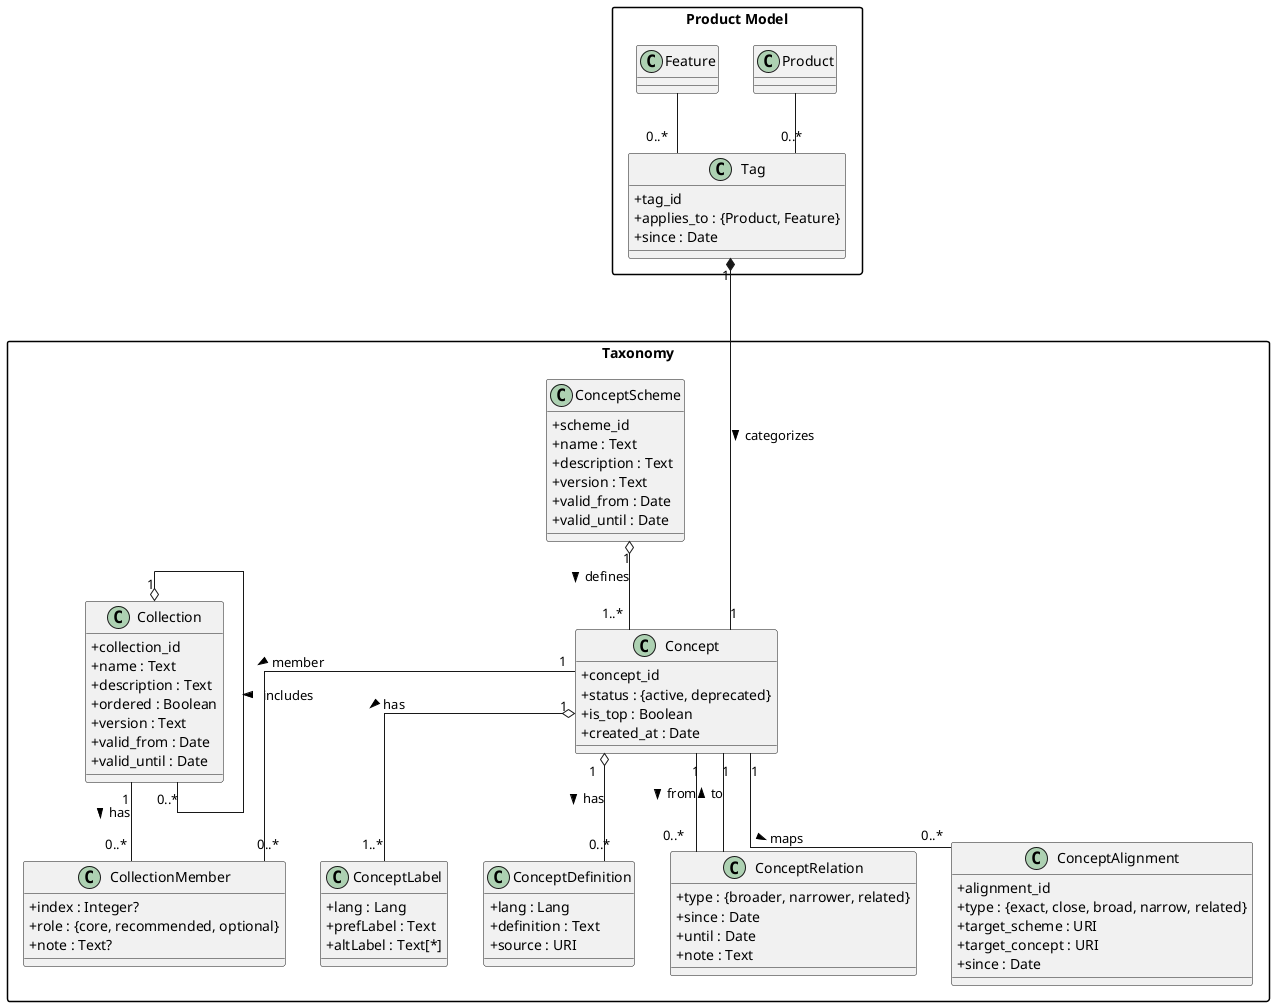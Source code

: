 @startuml
skinparam classAttributeIconSize 0
skinparam linetype ortho
skinparam PackageStyle rectangle

package "Taxonomy" {

  class ConceptScheme {
    +scheme_id
    +name : Text
    +description : Text
    +version : Text
    +valid_from : Date
    +valid_until : Date
  }

  class Concept {
    +concept_id                     
' opaque identifier        
' optional short code
    +status : {active, deprecated}
    +is_top : Boolean           
' TRUE = facet/root concept
    +created_at : Date
  }

  class ConceptLabel {
    +lang : Lang
    +prefLabel : Text
    +altLabel : Text[*]
  }

  class ConceptDefinition {
    +lang : Lang
    +definition : Text
    +source : URI
  }

  ' Simple relation object keeps it explicit, business-readable
  class ConceptRelation {
    +type : {broader, narrower, related}
    +since : Date
    +until : Date
    +note : Text
  }

  ' Cross-scheme or bilateral supplier↔retailer alignments
  class ConceptAlignment {
    +alignment_id
    +type : {exact, close, broad, narrow, related}
    +target_scheme : URI
    +target_concept : URI
    +since : Date
  }

  ConceptScheme "1" o-- "1..*" Concept : defines >
  Concept "1" o-- "1..*" ConceptLabel : has >
  Concept "1" o-- "0..*" ConceptDefinition : has >
  Concept "1" -- "0..*" ConceptAlignment : maps >

  ' Relations connect concepts (BT/NT/RT in business terms)
  Concept "1" -- "0..*" ConceptRelation : from >
  ConceptRelation -- "1" Concept : to >

  class Collection {
    +collection_id
    +name : Text
    +description : Text
    +ordered : Boolean
    +version : Text
    +valid_from : Date
    +valid_until : Date
  }

  ' membership of concepts in a collection (allows ordering by index)
  class CollectionMember {
    +index : Integer?
    +role : {core, recommended, optional}  
' optional per-member hint
    +note : Text?
  }

  Collection "1" o-- "0..*" Collection : includes >      
' nested collections allowed
  Collection "1" -- "0..*" CollectionMember : has >
  Concept "1" -- "0..*" CollectionMember : member >


}

' ---- Product tagging (classification) ----
package "Product Model" {
  class Product
  class Feature

  class Tag {
  +tag_id
  +applies_to : {Product, Feature}
  +since : Date
}

Tag "1" *---- "1" Concept : categorizes >
Product -- "0..*" Tag
Feature -- "0..*" Tag


}

@enduml